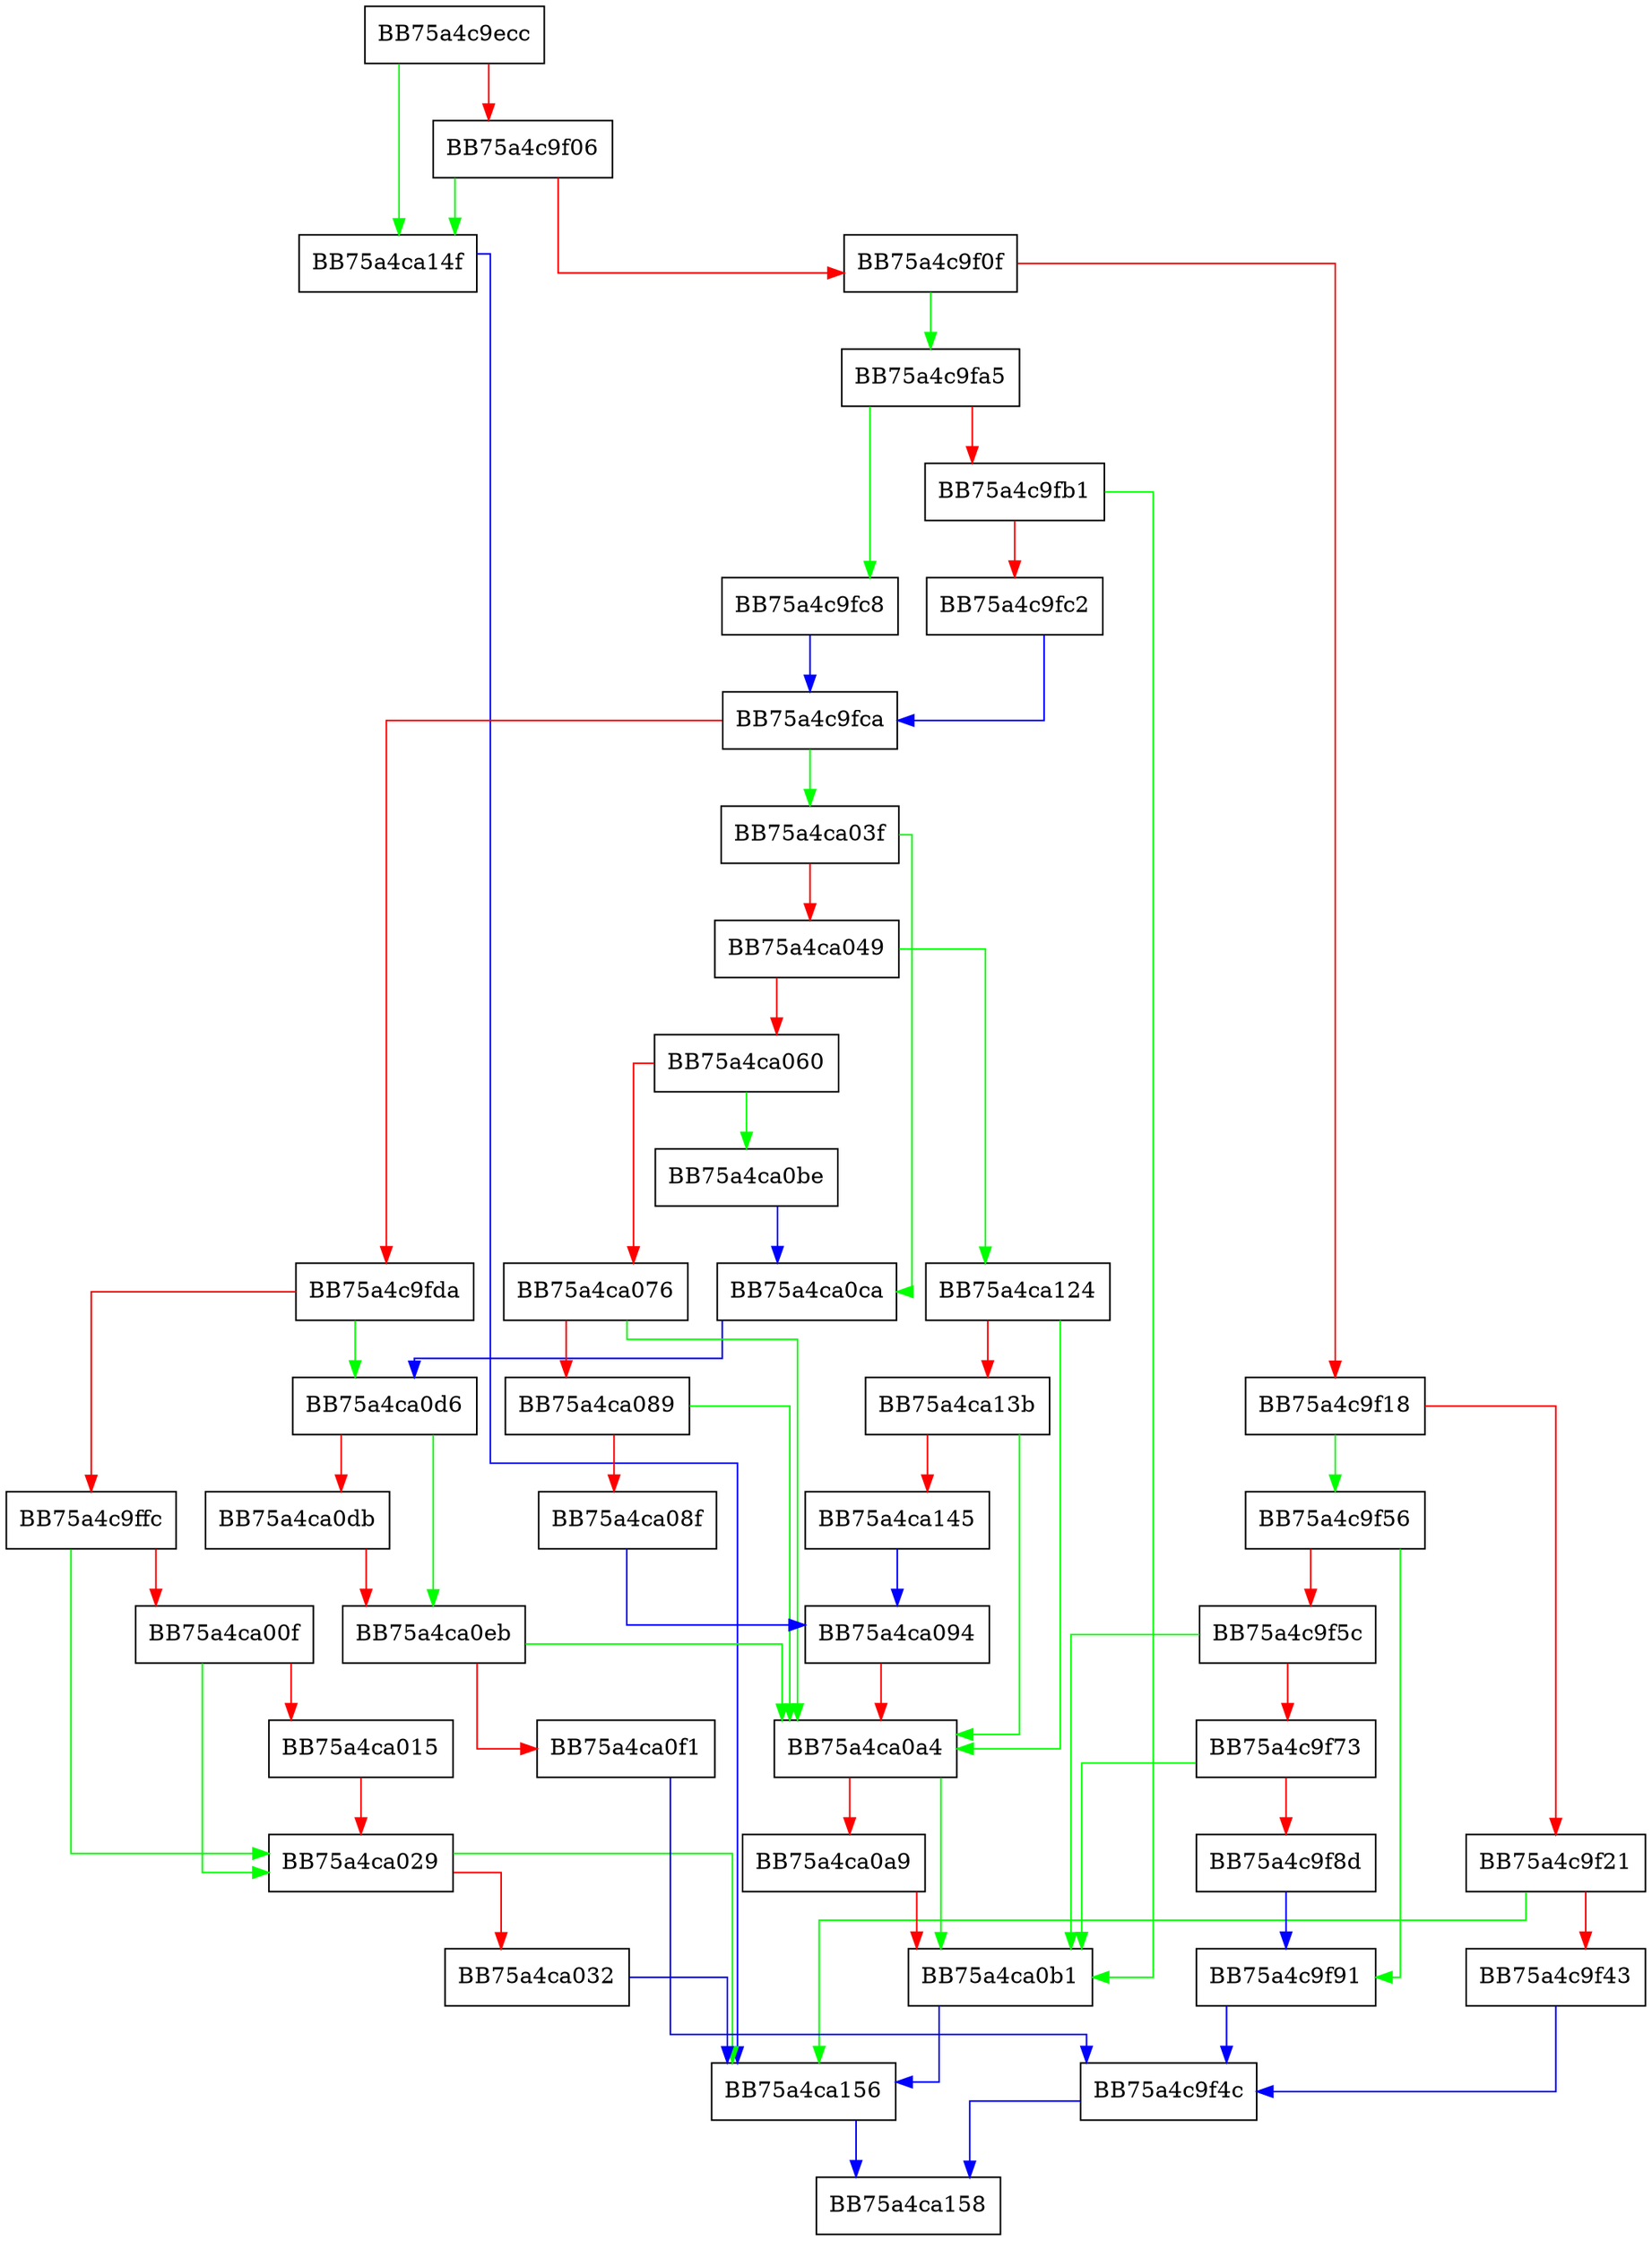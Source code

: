 digraph scmmAddElemToList {
  node [shape="box"];
  graph [splines=ortho];
  BB75a4c9ecc -> BB75a4ca14f [color="green"];
  BB75a4c9ecc -> BB75a4c9f06 [color="red"];
  BB75a4c9f06 -> BB75a4ca14f [color="green"];
  BB75a4c9f06 -> BB75a4c9f0f [color="red"];
  BB75a4c9f0f -> BB75a4c9fa5 [color="green"];
  BB75a4c9f0f -> BB75a4c9f18 [color="red"];
  BB75a4c9f18 -> BB75a4c9f56 [color="green"];
  BB75a4c9f18 -> BB75a4c9f21 [color="red"];
  BB75a4c9f21 -> BB75a4ca156 [color="green"];
  BB75a4c9f21 -> BB75a4c9f43 [color="red"];
  BB75a4c9f43 -> BB75a4c9f4c [color="blue"];
  BB75a4c9f4c -> BB75a4ca158 [color="blue"];
  BB75a4c9f56 -> BB75a4c9f91 [color="green"];
  BB75a4c9f56 -> BB75a4c9f5c [color="red"];
  BB75a4c9f5c -> BB75a4ca0b1 [color="green"];
  BB75a4c9f5c -> BB75a4c9f73 [color="red"];
  BB75a4c9f73 -> BB75a4ca0b1 [color="green"];
  BB75a4c9f73 -> BB75a4c9f8d [color="red"];
  BB75a4c9f8d -> BB75a4c9f91 [color="blue"];
  BB75a4c9f91 -> BB75a4c9f4c [color="blue"];
  BB75a4c9fa5 -> BB75a4c9fc8 [color="green"];
  BB75a4c9fa5 -> BB75a4c9fb1 [color="red"];
  BB75a4c9fb1 -> BB75a4ca0b1 [color="green"];
  BB75a4c9fb1 -> BB75a4c9fc2 [color="red"];
  BB75a4c9fc2 -> BB75a4c9fca [color="blue"];
  BB75a4c9fc8 -> BB75a4c9fca [color="blue"];
  BB75a4c9fca -> BB75a4ca03f [color="green"];
  BB75a4c9fca -> BB75a4c9fda [color="red"];
  BB75a4c9fda -> BB75a4ca0d6 [color="green"];
  BB75a4c9fda -> BB75a4c9ffc [color="red"];
  BB75a4c9ffc -> BB75a4ca029 [color="green"];
  BB75a4c9ffc -> BB75a4ca00f [color="red"];
  BB75a4ca00f -> BB75a4ca029 [color="green"];
  BB75a4ca00f -> BB75a4ca015 [color="red"];
  BB75a4ca015 -> BB75a4ca029 [color="red"];
  BB75a4ca029 -> BB75a4ca156 [color="green"];
  BB75a4ca029 -> BB75a4ca032 [color="red"];
  BB75a4ca032 -> BB75a4ca156 [color="blue"];
  BB75a4ca03f -> BB75a4ca0ca [color="green"];
  BB75a4ca03f -> BB75a4ca049 [color="red"];
  BB75a4ca049 -> BB75a4ca124 [color="green"];
  BB75a4ca049 -> BB75a4ca060 [color="red"];
  BB75a4ca060 -> BB75a4ca0be [color="green"];
  BB75a4ca060 -> BB75a4ca076 [color="red"];
  BB75a4ca076 -> BB75a4ca0a4 [color="green"];
  BB75a4ca076 -> BB75a4ca089 [color="red"];
  BB75a4ca089 -> BB75a4ca0a4 [color="green"];
  BB75a4ca089 -> BB75a4ca08f [color="red"];
  BB75a4ca08f -> BB75a4ca094 [color="blue"];
  BB75a4ca094 -> BB75a4ca0a4 [color="red"];
  BB75a4ca0a4 -> BB75a4ca0b1 [color="green"];
  BB75a4ca0a4 -> BB75a4ca0a9 [color="red"];
  BB75a4ca0a9 -> BB75a4ca0b1 [color="red"];
  BB75a4ca0b1 -> BB75a4ca156 [color="blue"];
  BB75a4ca0be -> BB75a4ca0ca [color="blue"];
  BB75a4ca0ca -> BB75a4ca0d6 [color="blue"];
  BB75a4ca0d6 -> BB75a4ca0eb [color="green"];
  BB75a4ca0d6 -> BB75a4ca0db [color="red"];
  BB75a4ca0db -> BB75a4ca0eb [color="red"];
  BB75a4ca0eb -> BB75a4ca0a4 [color="green"];
  BB75a4ca0eb -> BB75a4ca0f1 [color="red"];
  BB75a4ca0f1 -> BB75a4c9f4c [color="blue"];
  BB75a4ca124 -> BB75a4ca0a4 [color="green"];
  BB75a4ca124 -> BB75a4ca13b [color="red"];
  BB75a4ca13b -> BB75a4ca0a4 [color="green"];
  BB75a4ca13b -> BB75a4ca145 [color="red"];
  BB75a4ca145 -> BB75a4ca094 [color="blue"];
  BB75a4ca14f -> BB75a4ca156 [color="blue"];
  BB75a4ca156 -> BB75a4ca158 [color="blue"];
}